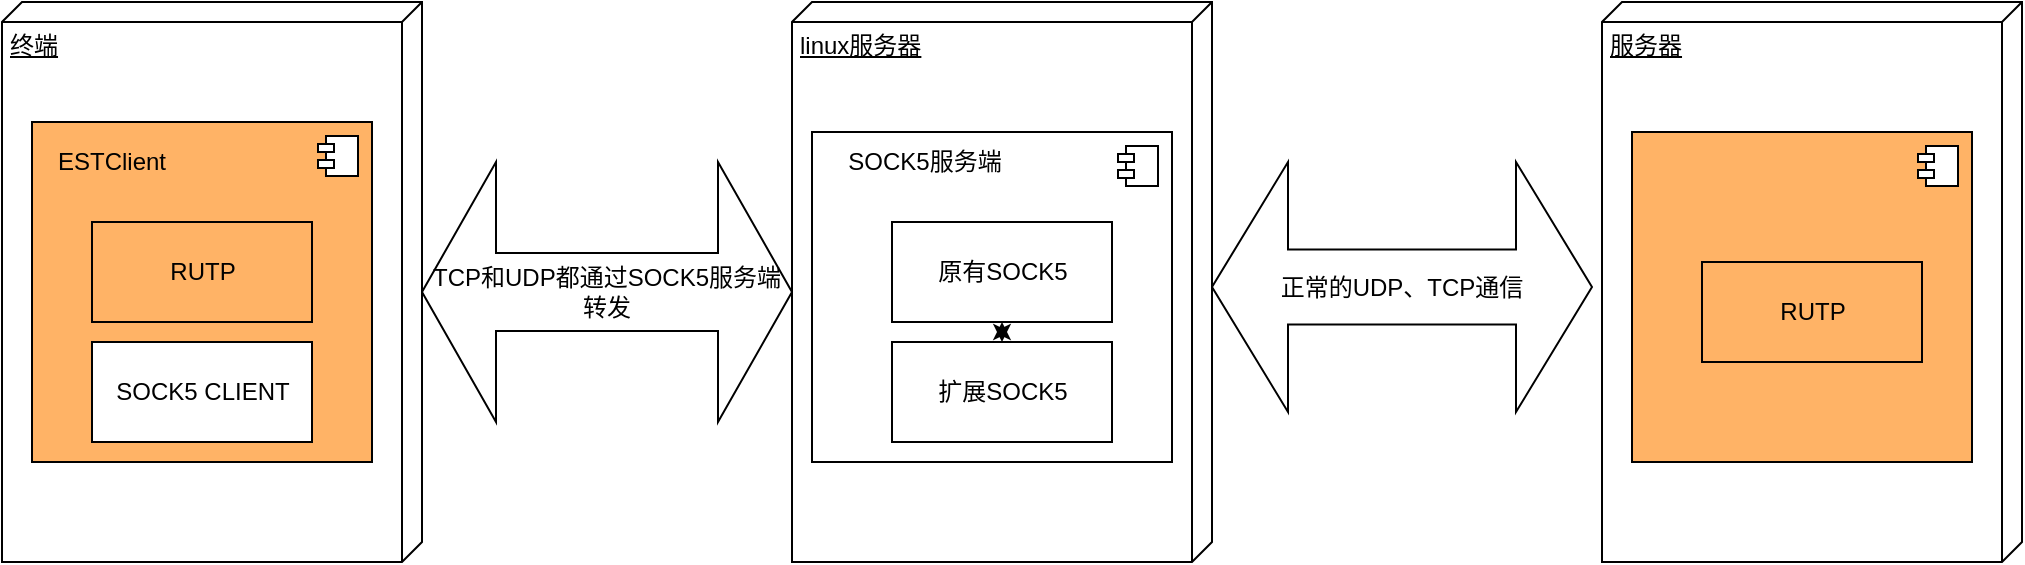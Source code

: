 <mxfile version="10.7.5" type="github"><diagram name="Page-1" id="5f0bae14-7c28-e335-631c-24af17079c00"><mxGraphModel dx="1634" dy="765" grid="0" gridSize="10" guides="1" tooltips="1" connect="1" arrows="1" fold="1" page="1" pageScale="1" pageWidth="1100" pageHeight="850" background="#ffffff" math="0" shadow="0"><root><mxCell id="0"/><mxCell id="1" parent="0"/><mxCell id="-iYkYk8IaUWv8xvXwtjJ-1" value="终端" style="verticalAlign=top;align=left;spacingTop=8;spacingLeft=2;spacingRight=12;shape=cube;size=10;direction=south;fontStyle=4;html=1;" vertex="1" parent="1"><mxGeometry x="45" y="240" width="210" height="280" as="geometry"/></mxCell><mxCell id="-iYkYk8IaUWv8xvXwtjJ-8" value="" style="html=1;fillColor=#FFB366;" vertex="1" parent="1"><mxGeometry x="60" y="300" width="170" height="170" as="geometry"/></mxCell><mxCell id="-iYkYk8IaUWv8xvXwtjJ-9" value="" style="shape=component;jettyWidth=8;jettyHeight=4;" vertex="1" parent="-iYkYk8IaUWv8xvXwtjJ-8"><mxGeometry x="1" width="20" height="20" relative="1" as="geometry"><mxPoint x="-27" y="7" as="offset"/></mxGeometry></mxCell><mxCell id="-iYkYk8IaUWv8xvXwtjJ-14" value="RUTP" style="html=1;fillColor=#FFB366;" vertex="1" parent="-iYkYk8IaUWv8xvXwtjJ-8"><mxGeometry x="30" y="50" width="110" height="50" as="geometry"/></mxCell><mxCell id="-iYkYk8IaUWv8xvXwtjJ-15" value="SOCK5 CLIENT" style="html=1;fillColor=#FFFFFF;" vertex="1" parent="-iYkYk8IaUWv8xvXwtjJ-8"><mxGeometry x="30" y="110" width="110" height="50" as="geometry"/></mxCell><mxCell id="-iYkYk8IaUWv8xvXwtjJ-17" value="ESTClient" style="text;html=1;strokeColor=none;fillColor=none;align=center;verticalAlign=middle;whiteSpace=wrap;rounded=0;" vertex="1" parent="-iYkYk8IaUWv8xvXwtjJ-8"><mxGeometry x="20" y="10" width="40" height="20" as="geometry"/></mxCell><mxCell id="-iYkYk8IaUWv8xvXwtjJ-10" value="linux服务器" style="verticalAlign=top;align=left;spacingTop=8;spacingLeft=2;spacingRight=12;shape=cube;size=10;direction=south;fontStyle=4;html=1;" vertex="1" parent="1"><mxGeometry x="440" y="240" width="210" height="280" as="geometry"/></mxCell><mxCell id="-iYkYk8IaUWv8xvXwtjJ-12" value="服务器" style="verticalAlign=top;align=left;spacingTop=8;spacingLeft=2;spacingRight=12;shape=cube;size=10;direction=south;fontStyle=4;html=1;" vertex="1" parent="1"><mxGeometry x="845" y="240" width="210" height="280" as="geometry"/></mxCell><mxCell id="-iYkYk8IaUWv8xvXwtjJ-18" value="" style="html=1;fillColor=#FFFFFF;" vertex="1" parent="1"><mxGeometry x="450" y="305" width="180" height="165" as="geometry"/></mxCell><mxCell id="-iYkYk8IaUWv8xvXwtjJ-19" value="" style="shape=component;jettyWidth=8;jettyHeight=4;" vertex="1" parent="-iYkYk8IaUWv8xvXwtjJ-18"><mxGeometry x="1" width="20" height="20" relative="1" as="geometry"><mxPoint x="-27" y="7" as="offset"/></mxGeometry></mxCell><mxCell id="-iYkYk8IaUWv8xvXwtjJ-20" value="原有SOCK5" style="html=1;fillColor=#FFFFFF;" vertex="1" parent="-iYkYk8IaUWv8xvXwtjJ-18"><mxGeometry x="40" y="45" width="110" height="50" as="geometry"/></mxCell><mxCell id="-iYkYk8IaUWv8xvXwtjJ-21" value="扩展SOCK5" style="html=1;fillColor=#FFFFFF;" vertex="1" parent="-iYkYk8IaUWv8xvXwtjJ-18"><mxGeometry x="40" y="105" width="110" height="50" as="geometry"/></mxCell><mxCell id="-iYkYk8IaUWv8xvXwtjJ-22" value="" style="endArrow=classic;startArrow=classic;html=1;entryX=0.5;entryY=0;entryDx=0;entryDy=0;exitX=0.5;exitY=1;exitDx=0;exitDy=0;" edge="1" parent="-iYkYk8IaUWv8xvXwtjJ-18" source="-iYkYk8IaUWv8xvXwtjJ-20" target="-iYkYk8IaUWv8xvXwtjJ-21"><mxGeometry width="50" height="50" relative="1" as="geometry"><mxPoint x="-400" y="285" as="sourcePoint"/><mxPoint x="-350" y="235" as="targetPoint"/></mxGeometry></mxCell><mxCell id="-iYkYk8IaUWv8xvXwtjJ-23" value="SOCK5服务端" style="text;html=1;strokeColor=none;fillColor=none;align=center;verticalAlign=middle;whiteSpace=wrap;rounded=0;" vertex="1" parent="-iYkYk8IaUWv8xvXwtjJ-18"><mxGeometry x="13" y="5" width="87" height="20" as="geometry"/></mxCell><mxCell id="-iYkYk8IaUWv8xvXwtjJ-24" value="" style="html=1;fillColor=#FFB366;" vertex="1" parent="1"><mxGeometry x="860" y="305" width="170" height="165" as="geometry"/></mxCell><mxCell id="-iYkYk8IaUWv8xvXwtjJ-25" value="" style="shape=component;jettyWidth=8;jettyHeight=4;" vertex="1" parent="-iYkYk8IaUWv8xvXwtjJ-24"><mxGeometry x="1" width="20" height="20" relative="1" as="geometry"><mxPoint x="-27" y="7" as="offset"/></mxGeometry></mxCell><mxCell id="-iYkYk8IaUWv8xvXwtjJ-26" value="RUTP" style="html=1;fillColor=#FFB366;" vertex="1" parent="-iYkYk8IaUWv8xvXwtjJ-24"><mxGeometry x="35" y="65" width="110" height="50" as="geometry"/></mxCell><mxCell id="-iYkYk8IaUWv8xvXwtjJ-28" value="TCP和UDP都通过SOCK5服务端转发" style="shape=doubleArrow;whiteSpace=wrap;html=1;fillColor=#FFFFFF;" vertex="1" parent="1"><mxGeometry x="255" y="320" width="185" height="130" as="geometry"/></mxCell><mxCell id="-iYkYk8IaUWv8xvXwtjJ-29" value="正常的UDP、TCP通信" style="shape=doubleArrow;whiteSpace=wrap;html=1;fillColor=#FFFFFF;" vertex="1" parent="1"><mxGeometry x="650" y="320" width="190" height="125" as="geometry"/></mxCell></root></mxGraphModel></diagram></mxfile>